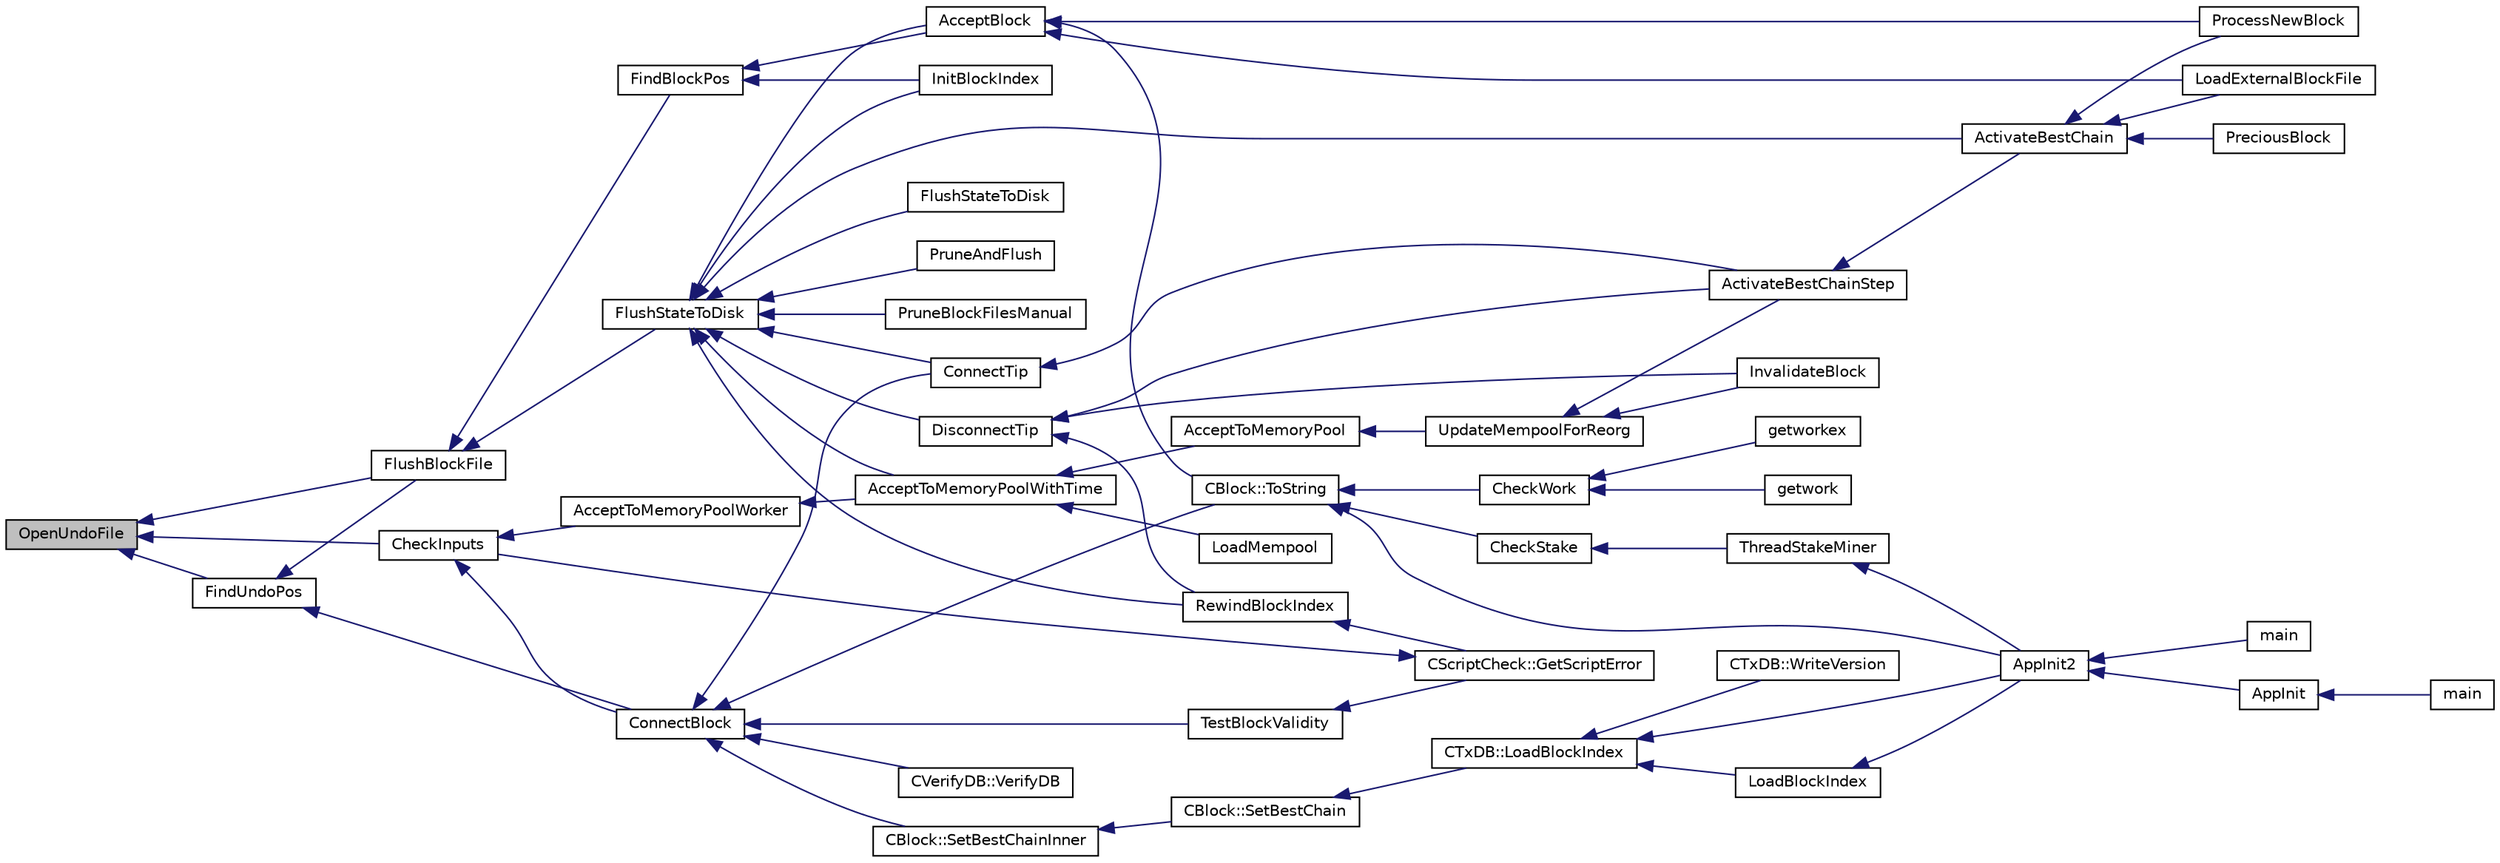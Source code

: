 digraph "OpenUndoFile"
{
  edge [fontname="Helvetica",fontsize="10",labelfontname="Helvetica",labelfontsize="10"];
  node [fontname="Helvetica",fontsize="10",shape=record];
  rankdir="LR";
  Node4622 [label="OpenUndoFile",height=0.2,width=0.4,color="black", fillcolor="grey75", style="filled", fontcolor="black"];
  Node4622 -> Node4623 [dir="back",color="midnightblue",fontsize="10",style="solid",fontname="Helvetica"];
  Node4623 [label="CheckInputs",height=0.2,width=0.4,color="black", fillcolor="white", style="filled",URL="$dd/d7d/validation_8cpp.html#a48897c72856156ef5606fc27fe1954f3",tooltip="Check whether all inputs of this transaction are valid (no double spends, scripts & sigs..."];
  Node4623 -> Node4624 [dir="back",color="midnightblue",fontsize="10",style="solid",fontname="Helvetica"];
  Node4624 [label="AcceptToMemoryPoolWorker",height=0.2,width=0.4,color="black", fillcolor="white", style="filled",URL="$dd/d7d/validation_8cpp.html#a274b0623037c72315662a07ecf760176"];
  Node4624 -> Node4625 [dir="back",color="midnightblue",fontsize="10",style="solid",fontname="Helvetica"];
  Node4625 [label="AcceptToMemoryPoolWithTime",height=0.2,width=0.4,color="black", fillcolor="white", style="filled",URL="$dd/d7d/validation_8cpp.html#a7e5d2eb678cdda338b2dc803a2d4999f",tooltip="(try to) add transaction to memory pool with a specified acceptance time "];
  Node4625 -> Node4626 [dir="back",color="midnightblue",fontsize="10",style="solid",fontname="Helvetica"];
  Node4626 [label="AcceptToMemoryPool",height=0.2,width=0.4,color="black", fillcolor="white", style="filled",URL="$db/d38/validation_8h.html#a25cdf856fb2107e0e96fd6bf4c0619cb",tooltip="(try to) add transaction to memory pool plTxnReplaced will be appended to with all transactions repla..."];
  Node4626 -> Node4627 [dir="back",color="midnightblue",fontsize="10",style="solid",fontname="Helvetica"];
  Node4627 [label="UpdateMempoolForReorg",height=0.2,width=0.4,color="black", fillcolor="white", style="filled",URL="$dd/d7d/validation_8cpp.html#aaa1204b724d7b62f09ef22df4c6a592d"];
  Node4627 -> Node4628 [dir="back",color="midnightblue",fontsize="10",style="solid",fontname="Helvetica"];
  Node4628 [label="ActivateBestChainStep",height=0.2,width=0.4,color="black", fillcolor="white", style="filled",URL="$dd/d7d/validation_8cpp.html#a4e2b817360d39dc766271f51fc146c96",tooltip="Try to make some progress towards making pindexMostWork the active block. "];
  Node4628 -> Node4629 [dir="back",color="midnightblue",fontsize="10",style="solid",fontname="Helvetica"];
  Node4629 [label="ActivateBestChain",height=0.2,width=0.4,color="black", fillcolor="white", style="filled",URL="$db/d38/validation_8h.html#a81d9ced51eb72d4df66abddb00318b64",tooltip="Find the best known block, and make it the tip of the block chain. "];
  Node4629 -> Node4630 [dir="back",color="midnightblue",fontsize="10",style="solid",fontname="Helvetica"];
  Node4630 [label="PreciousBlock",height=0.2,width=0.4,color="black", fillcolor="white", style="filled",URL="$db/d38/validation_8h.html#a04e493dc156338a1b2f457f7a7feaaa9",tooltip="Mark a block as precious and reorganize. "];
  Node4629 -> Node4631 [dir="back",color="midnightblue",fontsize="10",style="solid",fontname="Helvetica"];
  Node4631 [label="ProcessNewBlock",height=0.2,width=0.4,color="black", fillcolor="white", style="filled",URL="$db/d38/validation_8h.html#a290fce59049c0951b8eb73f0129bf6f0",tooltip="Process an incoming block. "];
  Node4629 -> Node4632 [dir="back",color="midnightblue",fontsize="10",style="solid",fontname="Helvetica"];
  Node4632 [label="LoadExternalBlockFile",height=0.2,width=0.4,color="black", fillcolor="white", style="filled",URL="$db/d38/validation_8h.html#a2233339a13d09038cf2e46f4d0144be4",tooltip="Import blocks from an external file. "];
  Node4627 -> Node4633 [dir="back",color="midnightblue",fontsize="10",style="solid",fontname="Helvetica"];
  Node4633 [label="InvalidateBlock",height=0.2,width=0.4,color="black", fillcolor="white", style="filled",URL="$db/d38/validation_8h.html#adf70cddb5b3b3218a7f22da08dc4a456",tooltip="Mark a block as invalid. "];
  Node4625 -> Node4634 [dir="back",color="midnightblue",fontsize="10",style="solid",fontname="Helvetica"];
  Node4634 [label="LoadMempool",height=0.2,width=0.4,color="black", fillcolor="white", style="filled",URL="$db/d38/validation_8h.html#adea951730b49ef41e5390df5be8d3f1b",tooltip="Load the mempool from disk. "];
  Node4623 -> Node4635 [dir="back",color="midnightblue",fontsize="10",style="solid",fontname="Helvetica"];
  Node4635 [label="ConnectBlock",height=0.2,width=0.4,color="black", fillcolor="white", style="filled",URL="$dd/d7d/validation_8cpp.html#afafbb35ee38b98e832fcb8b159942055",tooltip="Apply the effects of this block (with given index) on the UTXO set represented by coins..."];
  Node4635 -> Node4636 [dir="back",color="midnightblue",fontsize="10",style="solid",fontname="Helvetica"];
  Node4636 [label="CBlock::SetBestChainInner",height=0.2,width=0.4,color="black", fillcolor="white", style="filled",URL="$d3/d51/class_c_block.html#a82c90ccbecf89a38ff56d8429514e2c2"];
  Node4636 -> Node4637 [dir="back",color="midnightblue",fontsize="10",style="solid",fontname="Helvetica"];
  Node4637 [label="CBlock::SetBestChain",height=0.2,width=0.4,color="black", fillcolor="white", style="filled",URL="$d3/d51/class_c_block.html#a6e308b2d75d1cfc4a75eda36feb60ca1"];
  Node4637 -> Node4638 [dir="back",color="midnightblue",fontsize="10",style="solid",fontname="Helvetica"];
  Node4638 [label="CTxDB::LoadBlockIndex",height=0.2,width=0.4,color="black", fillcolor="white", style="filled",URL="$d9/d8d/class_c_tx_d_b.html#abcb9df0821d996f811f6604b452a26a0"];
  Node4638 -> Node4639 [dir="back",color="midnightblue",fontsize="10",style="solid",fontname="Helvetica"];
  Node4639 [label="AppInit2",height=0.2,width=0.4,color="black", fillcolor="white", style="filled",URL="$d8/dc0/init_8h.html#a1a4c1bfbf6ba1db77e988b89b9cadfd3",tooltip="Initialize ion. "];
  Node4639 -> Node4640 [dir="back",color="midnightblue",fontsize="10",style="solid",fontname="Helvetica"];
  Node4640 [label="AppInit",height=0.2,width=0.4,color="black", fillcolor="white", style="filled",URL="$d4/d35/iond_8cpp.html#ac59316b767e6984e1285f0531275286b"];
  Node4640 -> Node4641 [dir="back",color="midnightblue",fontsize="10",style="solid",fontname="Helvetica"];
  Node4641 [label="main",height=0.2,width=0.4,color="black", fillcolor="white", style="filled",URL="$d4/d35/iond_8cpp.html#a0ddf1224851353fc92bfbff6f499fa97"];
  Node4639 -> Node4642 [dir="back",color="midnightblue",fontsize="10",style="solid",fontname="Helvetica"];
  Node4642 [label="main",height=0.2,width=0.4,color="black", fillcolor="white", style="filled",URL="$d5/d2d/ion_8cpp.html#a0ddf1224851353fc92bfbff6f499fa97"];
  Node4638 -> Node4643 [dir="back",color="midnightblue",fontsize="10",style="solid",fontname="Helvetica"];
  Node4643 [label="LoadBlockIndex",height=0.2,width=0.4,color="black", fillcolor="white", style="filled",URL="$d4/dbf/main_8h.html#a367f303d34b8a5501ac4d77bebab578c"];
  Node4643 -> Node4639 [dir="back",color="midnightblue",fontsize="10",style="solid",fontname="Helvetica"];
  Node4638 -> Node4644 [dir="back",color="midnightblue",fontsize="10",style="solid",fontname="Helvetica"];
  Node4644 [label="CTxDB::WriteVersion",height=0.2,width=0.4,color="black", fillcolor="white", style="filled",URL="$d9/d8d/class_c_tx_d_b.html#aa30dbf235b1c229896097e1eb1ea9520"];
  Node4635 -> Node4645 [dir="back",color="midnightblue",fontsize="10",style="solid",fontname="Helvetica"];
  Node4645 [label="CBlock::ToString",height=0.2,width=0.4,color="black", fillcolor="white", style="filled",URL="$d3/d51/class_c_block.html#a0e8a98f10831c00ae76b3a831c4804e5"];
  Node4645 -> Node4639 [dir="back",color="midnightblue",fontsize="10",style="solid",fontname="Helvetica"];
  Node4645 -> Node4646 [dir="back",color="midnightblue",fontsize="10",style="solid",fontname="Helvetica"];
  Node4646 [label="CheckWork",height=0.2,width=0.4,color="black", fillcolor="white", style="filled",URL="$de/d13/miner_8h.html#aadd8a05aa6d8fae1c0f4daa5e971a12a",tooltip="Check mined proof-of-work block. "];
  Node4646 -> Node4647 [dir="back",color="midnightblue",fontsize="10",style="solid",fontname="Helvetica"];
  Node4647 [label="getworkex",height=0.2,width=0.4,color="black", fillcolor="white", style="filled",URL="$d4/ddd/rpcmining_8cpp.html#aa40f86dc468a3f2ef4a3bba99e20a069"];
  Node4646 -> Node4648 [dir="back",color="midnightblue",fontsize="10",style="solid",fontname="Helvetica"];
  Node4648 [label="getwork",height=0.2,width=0.4,color="black", fillcolor="white", style="filled",URL="$d4/ddd/rpcmining_8cpp.html#a356be62c93d38267a7da9e1cb644d547"];
  Node4645 -> Node4649 [dir="back",color="midnightblue",fontsize="10",style="solid",fontname="Helvetica"];
  Node4649 [label="CheckStake",height=0.2,width=0.4,color="black", fillcolor="white", style="filled",URL="$de/d13/miner_8h.html#a68be4bcfa03b86095641eac5ca996fed",tooltip="Check mined proof-of-stake block. "];
  Node4649 -> Node4650 [dir="back",color="midnightblue",fontsize="10",style="solid",fontname="Helvetica"];
  Node4650 [label="ThreadStakeMiner",height=0.2,width=0.4,color="black", fillcolor="white", style="filled",URL="$d6/de3/miner_8cpp.html#a31faece5ef0e403969b3d3debd79b352"];
  Node4650 -> Node4639 [dir="back",color="midnightblue",fontsize="10",style="solid",fontname="Helvetica"];
  Node4635 -> Node4651 [dir="back",color="midnightblue",fontsize="10",style="solid",fontname="Helvetica"];
  Node4651 [label="ConnectTip",height=0.2,width=0.4,color="black", fillcolor="white", style="filled",URL="$dd/d7d/validation_8cpp.html#a6aed3630ddc1f0822daf257250d4799a",tooltip="Connect a new block to chainActive. "];
  Node4651 -> Node4628 [dir="back",color="midnightblue",fontsize="10",style="solid",fontname="Helvetica"];
  Node4635 -> Node4652 [dir="back",color="midnightblue",fontsize="10",style="solid",fontname="Helvetica"];
  Node4652 [label="TestBlockValidity",height=0.2,width=0.4,color="black", fillcolor="white", style="filled",URL="$db/d38/validation_8h.html#a12c39e969c9077605ae8a91730fb78d3",tooltip="Check a block is completely valid from start to finish (only works on top of our current best block..."];
  Node4652 -> Node4653 [dir="back",color="midnightblue",fontsize="10",style="solid",fontname="Helvetica"];
  Node4653 [label="CScriptCheck::GetScriptError",height=0.2,width=0.4,color="black", fillcolor="white", style="filled",URL="$df/d12/class_c_script_check.html#a1340496c37e521c253606b5957173afd"];
  Node4653 -> Node4623 [dir="back",color="midnightblue",fontsize="10",style="solid",fontname="Helvetica"];
  Node4635 -> Node4654 [dir="back",color="midnightblue",fontsize="10",style="solid",fontname="Helvetica"];
  Node4654 [label="CVerifyDB::VerifyDB",height=0.2,width=0.4,color="black", fillcolor="white", style="filled",URL="$d7/da0/class_c_verify_d_b.html#af12e07230f20d23cf01d417d0e785c49"];
  Node4622 -> Node4655 [dir="back",color="midnightblue",fontsize="10",style="solid",fontname="Helvetica"];
  Node4655 [label="FlushBlockFile",height=0.2,width=0.4,color="black", fillcolor="white", style="filled",URL="$dd/d7d/validation_8cpp.html#a60aaca97e87f41ccf0f794d1ff252bff"];
  Node4655 -> Node4656 [dir="back",color="midnightblue",fontsize="10",style="solid",fontname="Helvetica"];
  Node4656 [label="FlushStateToDisk",height=0.2,width=0.4,color="black", fillcolor="white", style="filled",URL="$dd/d7d/validation_8cpp.html#a788f3aaee688481378aa35a0e776718a",tooltip="Update the on-disk chain state. "];
  Node4656 -> Node4625 [dir="back",color="midnightblue",fontsize="10",style="solid",fontname="Helvetica"];
  Node4656 -> Node4657 [dir="back",color="midnightblue",fontsize="10",style="solid",fontname="Helvetica"];
  Node4657 [label="FlushStateToDisk",height=0.2,width=0.4,color="black", fillcolor="white", style="filled",URL="$db/d38/validation_8h.html#a0d01c135cc5a05475e3dc3910c9888da",tooltip="Flush all state, indexes and buffers to disk. "];
  Node4656 -> Node4658 [dir="back",color="midnightblue",fontsize="10",style="solid",fontname="Helvetica"];
  Node4658 [label="PruneAndFlush",height=0.2,width=0.4,color="black", fillcolor="white", style="filled",URL="$db/d38/validation_8h.html#afccc404d3f648d7834ee7522ca348b41",tooltip="Prune block files and flush state to disk. "];
  Node4656 -> Node4659 [dir="back",color="midnightblue",fontsize="10",style="solid",fontname="Helvetica"];
  Node4659 [label="DisconnectTip",height=0.2,width=0.4,color="black", fillcolor="white", style="filled",URL="$dd/d7d/validation_8cpp.html#af22a75696068786d303019f31f29eb9e",tooltip="Disconnect chainActive&#39;s tip. "];
  Node4659 -> Node4628 [dir="back",color="midnightblue",fontsize="10",style="solid",fontname="Helvetica"];
  Node4659 -> Node4633 [dir="back",color="midnightblue",fontsize="10",style="solid",fontname="Helvetica"];
  Node4659 -> Node4660 [dir="back",color="midnightblue",fontsize="10",style="solid",fontname="Helvetica"];
  Node4660 [label="RewindBlockIndex",height=0.2,width=0.4,color="black", fillcolor="white", style="filled",URL="$db/d38/validation_8h.html#a2e51de180124822c526ac8f82777fa32",tooltip="When there are blocks in the active chain with missing data, rewind the chainstate and remove them fr..."];
  Node4660 -> Node4653 [dir="back",color="midnightblue",fontsize="10",style="solid",fontname="Helvetica"];
  Node4656 -> Node4651 [dir="back",color="midnightblue",fontsize="10",style="solid",fontname="Helvetica"];
  Node4656 -> Node4629 [dir="back",color="midnightblue",fontsize="10",style="solid",fontname="Helvetica"];
  Node4656 -> Node4661 [dir="back",color="midnightblue",fontsize="10",style="solid",fontname="Helvetica"];
  Node4661 [label="AcceptBlock",height=0.2,width=0.4,color="black", fillcolor="white", style="filled",URL="$dd/d7d/validation_8cpp.html#aaa7054d6767ac72da76062adba62e296",tooltip="Store block on disk. "];
  Node4661 -> Node4645 [dir="back",color="midnightblue",fontsize="10",style="solid",fontname="Helvetica"];
  Node4661 -> Node4631 [dir="back",color="midnightblue",fontsize="10",style="solid",fontname="Helvetica"];
  Node4661 -> Node4632 [dir="back",color="midnightblue",fontsize="10",style="solid",fontname="Helvetica"];
  Node4656 -> Node4662 [dir="back",color="midnightblue",fontsize="10",style="solid",fontname="Helvetica"];
  Node4662 [label="PruneBlockFilesManual",height=0.2,width=0.4,color="black", fillcolor="white", style="filled",URL="$db/d38/validation_8h.html#a173f79e71650a53a095bc1d88d77d6f9",tooltip="Prune block files up to a given height. "];
  Node4656 -> Node4660 [dir="back",color="midnightblue",fontsize="10",style="solid",fontname="Helvetica"];
  Node4656 -> Node4663 [dir="back",color="midnightblue",fontsize="10",style="solid",fontname="Helvetica"];
  Node4663 [label="InitBlockIndex",height=0.2,width=0.4,color="black", fillcolor="white", style="filled",URL="$db/d38/validation_8h.html#aaf2e19311fff6b9cd421a9a9d59f7ff1",tooltip="Initialize a new block tree database + block data on disk. "];
  Node4655 -> Node4664 [dir="back",color="midnightblue",fontsize="10",style="solid",fontname="Helvetica"];
  Node4664 [label="FindBlockPos",height=0.2,width=0.4,color="black", fillcolor="white", style="filled",URL="$dd/d7d/validation_8cpp.html#a901d5ba590050c555cfe104705b39f79"];
  Node4664 -> Node4661 [dir="back",color="midnightblue",fontsize="10",style="solid",fontname="Helvetica"];
  Node4664 -> Node4663 [dir="back",color="midnightblue",fontsize="10",style="solid",fontname="Helvetica"];
  Node4622 -> Node4665 [dir="back",color="midnightblue",fontsize="10",style="solid",fontname="Helvetica"];
  Node4665 [label="FindUndoPos",height=0.2,width=0.4,color="black", fillcolor="white", style="filled",URL="$dd/d7d/validation_8cpp.html#ab1c7792582deab20a888c67e4fcd8754"];
  Node4665 -> Node4655 [dir="back",color="midnightblue",fontsize="10",style="solid",fontname="Helvetica"];
  Node4665 -> Node4635 [dir="back",color="midnightblue",fontsize="10",style="solid",fontname="Helvetica"];
}
